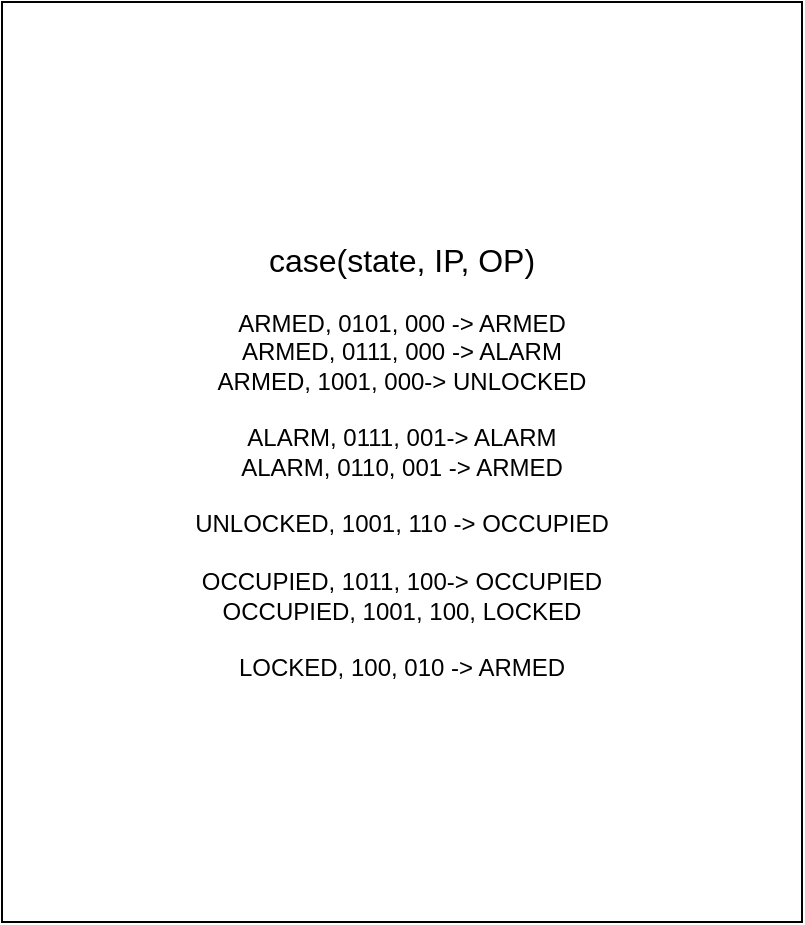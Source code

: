 <mxfile version="24.7.14">
  <diagram name="Page-1" id="bPw70brsCyv9wff8xslN">
    <mxGraphModel dx="1499" dy="655" grid="1" gridSize="10" guides="1" tooltips="1" connect="1" arrows="1" fold="1" page="1" pageScale="1" pageWidth="827" pageHeight="1169" math="0" shadow="0">
      <root>
        <mxCell id="0" />
        <mxCell id="1" parent="0" />
        <mxCell id="Cws42EZEmjPFbKZNpQGd-1" value="&lt;font size=&quot;3&quot;&gt;case(state, IP, OP)&lt;/font&gt;&lt;div&gt;&lt;br&gt;&lt;/div&gt;&lt;div&gt;ARMED, 0101, 000 -&amp;gt; ARMED&lt;/div&gt;&lt;div&gt;ARMED, 0111, 000 -&amp;gt; ALARM&lt;/div&gt;&lt;div&gt;ARMED, 1001, 000-&amp;gt; UNLOCKED&lt;/div&gt;&lt;div&gt;&lt;br&gt;&lt;/div&gt;&lt;div&gt;ALARM, 0111, 001-&amp;gt; ALARM&lt;/div&gt;&lt;div&gt;ALARM, 0110, 001 -&amp;gt; ARMED&lt;/div&gt;&lt;div&gt;&lt;br&gt;&lt;/div&gt;&lt;div&gt;UNLOCKED, 1001, 110 -&amp;gt; OCCUPIED&lt;/div&gt;&lt;div&gt;&lt;br&gt;&lt;/div&gt;&lt;div&gt;OCCUPIED, 1011, 100-&amp;gt; OCCUPIED&lt;/div&gt;&lt;div&gt;OCCUPIED, 1001, 100, LOCKED&lt;/div&gt;&lt;div&gt;&lt;br&gt;&lt;/div&gt;&lt;div&gt;LOCKED, 100, 010 -&amp;gt; ARMED&lt;/div&gt;" style="rounded=0;whiteSpace=wrap;html=1;" vertex="1" parent="1">
          <mxGeometry x="100" y="210" width="400" height="460" as="geometry" />
        </mxCell>
      </root>
    </mxGraphModel>
  </diagram>
</mxfile>
